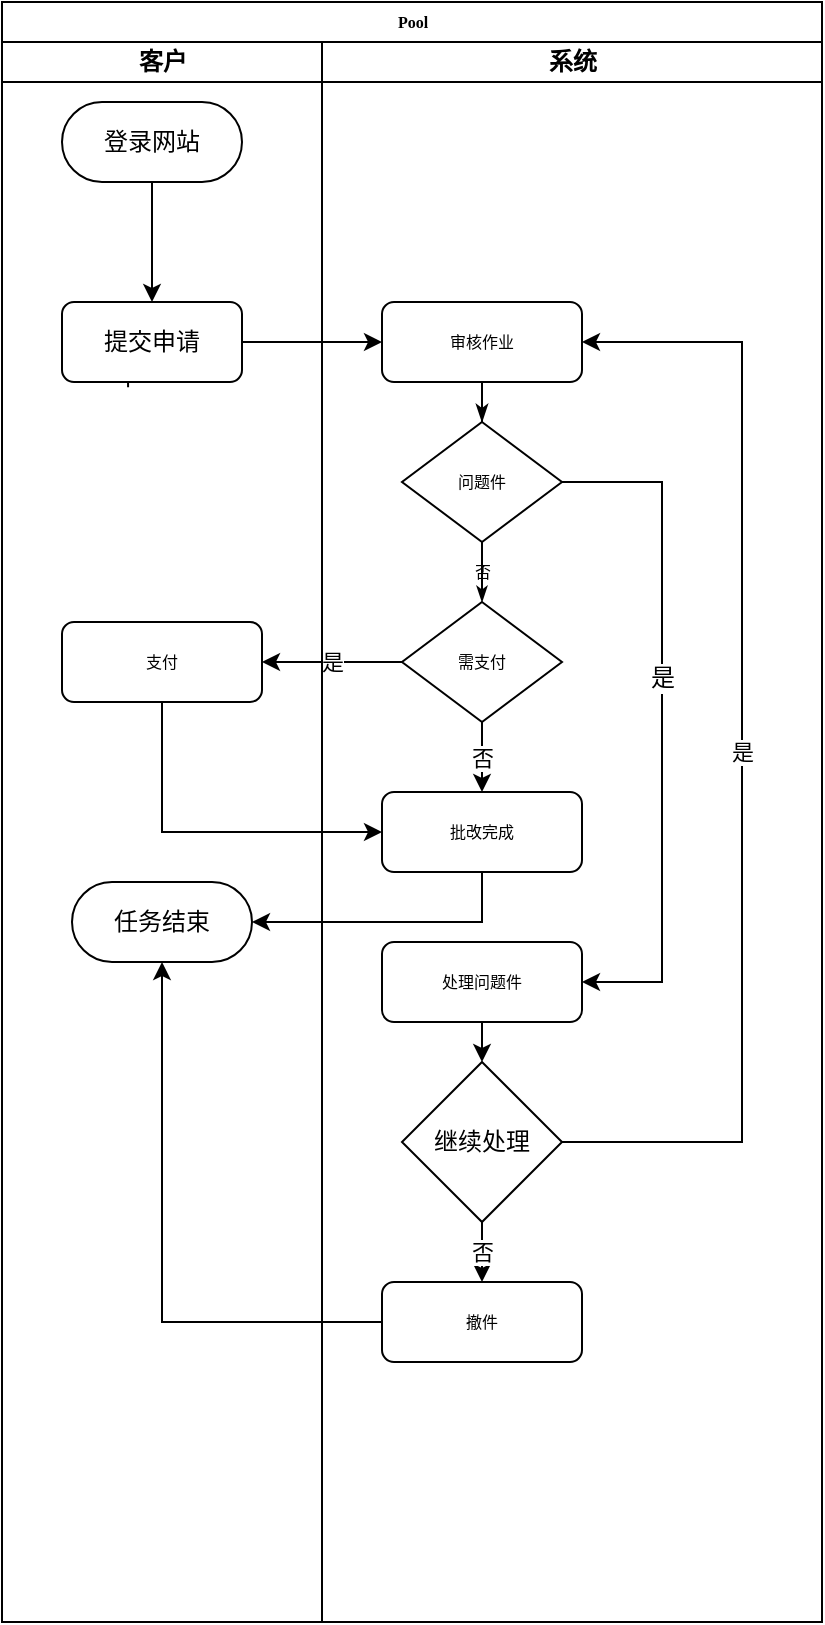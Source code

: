 <mxfile version="12.3.5" type="github" pages="1"><diagram name="Page-1" id="74e2e168-ea6b-b213-b513-2b3c1d86103e"><mxGraphModel dx="946" dy="1348" grid="1" gridSize="10" guides="1" tooltips="1" connect="1" arrows="1" fold="1" page="1" pageScale="1" pageWidth="1100" pageHeight="850" background="#ffffff" math="0" shadow="0"><root><mxCell id="0"/><mxCell id="1" parent="0"/><mxCell id="77e6c97f196da883-1" value="Pool" style="swimlane;html=1;childLayout=stackLayout;startSize=20;rounded=0;shadow=0;labelBackgroundColor=none;strokeWidth=1;fontFamily=Verdana;fontSize=8;align=center;" parent="1" vertex="1"><mxGeometry x="30" y="-40" width="410" height="810" as="geometry"/></mxCell><mxCell id="77e6c97f196da883-39" style="edgeStyle=orthogonalEdgeStyle;rounded=1;html=1;labelBackgroundColor=none;startArrow=none;startFill=0;startSize=5;endArrow=classicThin;endFill=1;endSize=5;jettySize=auto;orthogonalLoop=1;strokeWidth=1;fontFamily=Verdana;fontSize=8" parent="77e6c97f196da883-1" target="77e6c97f196da883-23" edge="1"><mxGeometry relative="1" as="geometry"><mxPoint x="440" y="690" as="sourcePoint"/></mxGeometry></mxCell><mxCell id="77e6c97f196da883-40" style="edgeStyle=orthogonalEdgeStyle;rounded=1;html=1;labelBackgroundColor=none;startArrow=none;startFill=0;startSize=5;endArrow=classicThin;endFill=1;endSize=5;jettySize=auto;orthogonalLoop=1;strokeWidth=1;fontFamily=Verdana;fontSize=8" parent="77e6c97f196da883-1" target="77e6c97f196da883-24" edge="1"><mxGeometry relative="1" as="geometry"><mxPoint x="610" y="690" as="sourcePoint"/></mxGeometry></mxCell><mxCell id="107ba76e4e335f99-1" style="edgeStyle=orthogonalEdgeStyle;rounded=1;html=1;labelBackgroundColor=none;startArrow=none;startFill=0;startSize=5;endArrow=classicThin;endFill=1;endSize=5;jettySize=auto;orthogonalLoop=1;strokeWidth=1;fontFamily=Verdana;fontSize=8" parent="77e6c97f196da883-1" target="77e6c97f196da883-18" edge="1"><mxGeometry relative="1" as="geometry"><mxPoint x="450" y="450" as="sourcePoint"/></mxGeometry></mxCell><mxCell id="107ba76e4e335f99-3" style="edgeStyle=orthogonalEdgeStyle;rounded=1;html=1;labelBackgroundColor=none;startArrow=none;startFill=0;startSize=5;endArrow=classicThin;endFill=1;endSize=5;jettySize=auto;orthogonalLoop=1;strokeColor=#000000;strokeWidth=1;fontFamily=Verdana;fontSize=8;fontColor=#000000;" parent="77e6c97f196da883-1" source="77e6c97f196da883-22" edge="1"><mxGeometry relative="1" as="geometry"><mxPoint x="450" y="610" as="targetPoint"/></mxGeometry></mxCell><mxCell id="FA39KNH25mhsjMmbrUKY-12" value="" style="endArrow=classic;html=1;" edge="1" parent="77e6c97f196da883-1" source="FA39KNH25mhsjMmbrUKY-1" target="77e6c97f196da883-12"><mxGeometry width="50" height="50" relative="1" as="geometry"><mxPoint y="750" as="sourcePoint"/><mxPoint x="50" y="700" as="targetPoint"/></mxGeometry></mxCell><mxCell id="FA39KNH25mhsjMmbrUKY-27" value="" style="endArrow=classic;html=1;entryX=0;entryY=0.5;entryDx=0;entryDy=0;exitX=0.5;exitY=1;exitDx=0;exitDy=0;rounded=0;" edge="1" parent="77e6c97f196da883-1" source="FA39KNH25mhsjMmbrUKY-22" target="FA39KNH25mhsjMmbrUKY-25"><mxGeometry width="50" height="50" relative="1" as="geometry"><mxPoint x="70" y="360" as="sourcePoint"/><mxPoint x="120" y="310" as="targetPoint"/><Array as="points"><mxPoint x="80" y="415"/></Array></mxGeometry></mxCell><mxCell id="FA39KNH25mhsjMmbrUKY-31" value="" style="endArrow=classic;html=1;rounded=0;" edge="1" parent="77e6c97f196da883-1" source="FA39KNH25mhsjMmbrUKY-25" target="FA39KNH25mhsjMmbrUKY-30"><mxGeometry width="50" height="50" relative="1" as="geometry"><mxPoint x="180" y="490" as="sourcePoint"/><mxPoint x="230" y="440" as="targetPoint"/><Array as="points"><mxPoint x="240" y="460"/></Array></mxGeometry></mxCell><mxCell id="FA39KNH25mhsjMmbrUKY-43" value="" style="endArrow=classic;html=1;rounded=0;" edge="1" parent="77e6c97f196da883-1" source="FA39KNH25mhsjMmbrUKY-41" target="FA39KNH25mhsjMmbrUKY-30"><mxGeometry width="50" height="50" relative="1" as="geometry"><mxPoint x="70" y="610" as="sourcePoint"/><mxPoint x="120" y="560" as="targetPoint"/><Array as="points"><mxPoint x="80" y="660"/></Array></mxGeometry></mxCell><mxCell id="FA39KNH25mhsjMmbrUKY-45" value="是" style="endArrow=classic;html=1;" edge="1" parent="77e6c97f196da883-1" source="FA39KNH25mhsjMmbrUKY-23" target="FA39KNH25mhsjMmbrUKY-22"><mxGeometry width="50" height="50" relative="1" as="geometry"><mxPoint x="130" y="280" as="sourcePoint"/><mxPoint x="180" y="230" as="targetPoint"/></mxGeometry></mxCell><mxCell id="77e6c97f196da883-2" value="客户" style="swimlane;html=1;startSize=20;" parent="77e6c97f196da883-1" vertex="1"><mxGeometry y="20" width="160" height="790" as="geometry"/></mxCell><mxCell id="FA39KNH25mhsjMmbrUKY-15" value="登录网站" style="rounded=1;whiteSpace=wrap;html=1;arcSize=50;fillOpacity=100;flipV=1;" vertex="1" parent="77e6c97f196da883-2"><mxGeometry x="30" y="30" width="90" height="40" as="geometry"/></mxCell><mxCell id="FA39KNH25mhsjMmbrUKY-5" value="" style="endArrow=classic;html=1;exitX=0.367;exitY=1.067;exitDx=0;exitDy=0;exitPerimeter=0;" edge="1" parent="77e6c97f196da883-2" source="FA39KNH25mhsjMmbrUKY-1"><mxGeometry width="50" height="50" relative="1" as="geometry"><mxPoint y="770" as="sourcePoint"/><mxPoint x="63" y="140" as="targetPoint"/><Array as="points"/></mxGeometry></mxCell><mxCell id="FA39KNH25mhsjMmbrUKY-1" value="提交申请" style="rounded=1;whiteSpace=wrap;html=1;" vertex="1" parent="77e6c97f196da883-2"><mxGeometry x="30" y="130" width="90" height="40" as="geometry"/></mxCell><mxCell id="FA39KNH25mhsjMmbrUKY-17" value="" style="endArrow=classic;html=1;" edge="1" parent="77e6c97f196da883-2" source="FA39KNH25mhsjMmbrUKY-15" target="FA39KNH25mhsjMmbrUKY-1"><mxGeometry width="50" height="50" relative="1" as="geometry"><mxPoint x="70" y="180" as="sourcePoint"/><mxPoint x="120" y="130" as="targetPoint"/></mxGeometry></mxCell><mxCell id="FA39KNH25mhsjMmbrUKY-22" value="支付" style="rounded=1;whiteSpace=wrap;html=1;shadow=0;labelBackgroundColor=none;strokeWidth=1;fontFamily=Verdana;fontSize=8;align=center;" vertex="1" parent="77e6c97f196da883-2"><mxGeometry x="30" y="290" width="100" height="40" as="geometry"/></mxCell><mxCell id="FA39KNH25mhsjMmbrUKY-30" value="任务结束&lt;br&gt;" style="rounded=1;whiteSpace=wrap;html=1;arcSize=50;fillOpacity=100;flipV=1;" vertex="1" parent="77e6c97f196da883-2"><mxGeometry x="35" y="420" width="90" height="40" as="geometry"/></mxCell><mxCell id="77e6c97f196da883-4" value="系统" style="swimlane;html=1;startSize=20;" parent="77e6c97f196da883-1" vertex="1"><mxGeometry x="160" y="20" width="250" height="790" as="geometry"/></mxCell><mxCell id="77e6c97f196da883-12" value="审核作业" style="rounded=1;whiteSpace=wrap;html=1;shadow=0;labelBackgroundColor=none;strokeWidth=1;fontFamily=Verdana;fontSize=8;align=center;" parent="77e6c97f196da883-4" vertex="1"><mxGeometry x="30" y="130" width="100" height="40" as="geometry"/></mxCell><mxCell id="77e6c97f196da883-13" value="问题件" style="rhombus;whiteSpace=wrap;html=1;rounded=0;shadow=0;labelBackgroundColor=none;strokeWidth=1;fontFamily=Verdana;fontSize=8;align=center;" parent="77e6c97f196da883-4" vertex="1"><mxGeometry x="40" y="190" width="80" height="60" as="geometry"/></mxCell><mxCell id="77e6c97f196da883-29" style="edgeStyle=orthogonalEdgeStyle;html=1;labelBackgroundColor=none;startArrow=none;startFill=0;endArrow=classicThin;endFill=1;jettySize=auto;orthogonalLoop=1;strokeWidth=1;fontFamily=Verdana;fontSize=8;rounded=0;" parent="77e6c97f196da883-4" source="77e6c97f196da883-12" target="77e6c97f196da883-13" edge="1"><mxGeometry relative="1" as="geometry"/></mxCell><mxCell id="77e6c97f196da883-30" value="否" style="edgeStyle=orthogonalEdgeStyle;rounded=1;html=1;labelBackgroundColor=none;startArrow=none;startFill=0;startSize=5;endArrow=classicThin;endFill=1;endSize=5;jettySize=auto;orthogonalLoop=1;strokeWidth=1;fontFamily=Verdana;fontSize=8" parent="77e6c97f196da883-4" source="77e6c97f196da883-13" target="FA39KNH25mhsjMmbrUKY-23" edge="1"><mxGeometry relative="1" as="geometry"/></mxCell><mxCell id="FA39KNH25mhsjMmbrUKY-19" value="处理问题件&lt;br&gt;" style="rounded=1;whiteSpace=wrap;html=1;shadow=0;labelBackgroundColor=none;strokeWidth=1;fontFamily=Verdana;fontSize=8;align=center;" vertex="1" parent="77e6c97f196da883-4"><mxGeometry x="30" y="450" width="100" height="40" as="geometry"/></mxCell><mxCell id="FA39KNH25mhsjMmbrUKY-20" value="" style="endArrow=classic;html=1;rounded=0;" edge="1" parent="77e6c97f196da883-4" source="77e6c97f196da883-13" target="FA39KNH25mhsjMmbrUKY-19"><mxGeometry width="50" height="50" relative="1" as="geometry"><mxPoint x="130" y="250" as="sourcePoint"/><mxPoint x="280" y="200" as="targetPoint"/><Array as="points"><mxPoint x="170" y="220"/><mxPoint x="170" y="470"/></Array></mxGeometry></mxCell><mxCell id="FA39KNH25mhsjMmbrUKY-21" value="是&lt;br&gt;" style="text;html=1;align=center;verticalAlign=middle;resizable=0;points=[];;labelBackgroundColor=#ffffff;" vertex="1" connectable="0" parent="FA39KNH25mhsjMmbrUKY-20"><mxGeometry x="-0.133" relative="1" as="geometry"><mxPoint as="offset"/></mxGeometry></mxCell><mxCell id="FA39KNH25mhsjMmbrUKY-23" value="需支付&lt;br&gt;" style="rhombus;whiteSpace=wrap;html=1;rounded=0;shadow=0;labelBackgroundColor=none;strokeWidth=1;fontFamily=Verdana;fontSize=8;align=center;" vertex="1" parent="77e6c97f196da883-4"><mxGeometry x="40" y="280" width="80" height="60" as="geometry"/></mxCell><mxCell id="FA39KNH25mhsjMmbrUKY-25" value="批改完成" style="rounded=1;whiteSpace=wrap;html=1;shadow=0;labelBackgroundColor=none;strokeWidth=1;fontFamily=Verdana;fontSize=8;align=center;" vertex="1" parent="77e6c97f196da883-4"><mxGeometry x="30" y="375" width="100" height="40" as="geometry"/></mxCell><mxCell id="FA39KNH25mhsjMmbrUKY-26" value="否&lt;br&gt;" style="endArrow=classic;html=1;" edge="1" parent="77e6c97f196da883-4" source="FA39KNH25mhsjMmbrUKY-23" target="FA39KNH25mhsjMmbrUKY-25"><mxGeometry width="50" height="50" relative="1" as="geometry"><mxPoint x="-160" y="730" as="sourcePoint"/><mxPoint x="-110" y="680" as="targetPoint"/></mxGeometry></mxCell><mxCell id="FA39KNH25mhsjMmbrUKY-32" value="继续处理" style="rhombus;whiteSpace=wrap;html=1;rounded=0;" vertex="1" parent="77e6c97f196da883-4"><mxGeometry x="40" y="510" width="80" height="80" as="geometry"/></mxCell><mxCell id="FA39KNH25mhsjMmbrUKY-39" value="" style="endArrow=classic;html=1;" edge="1" parent="77e6c97f196da883-4" source="FA39KNH25mhsjMmbrUKY-19" target="FA39KNH25mhsjMmbrUKY-32"><mxGeometry width="50" height="50" relative="1" as="geometry"><mxPoint x="-160" y="770" as="sourcePoint"/><mxPoint x="-110" y="720" as="targetPoint"/></mxGeometry></mxCell><mxCell id="FA39KNH25mhsjMmbrUKY-40" value="是&lt;br&gt;" style="endArrow=classic;html=1;entryX=1;entryY=0.5;entryDx=0;entryDy=0;rounded=0;" edge="1" parent="77e6c97f196da883-4" source="FA39KNH25mhsjMmbrUKY-32" target="77e6c97f196da883-12"><mxGeometry width="50" height="50" relative="1" as="geometry"><mxPoint x="-160" y="790" as="sourcePoint"/><mxPoint x="-110" y="740" as="targetPoint"/><Array as="points"><mxPoint x="210" y="550"/><mxPoint x="210" y="150"/></Array></mxGeometry></mxCell><mxCell id="FA39KNH25mhsjMmbrUKY-41" value="撤件" style="rounded=1;whiteSpace=wrap;html=1;shadow=0;labelBackgroundColor=none;strokeWidth=1;fontFamily=Verdana;fontSize=8;align=center;" vertex="1" parent="77e6c97f196da883-4"><mxGeometry x="30" y="620" width="100" height="40" as="geometry"/></mxCell><mxCell id="FA39KNH25mhsjMmbrUKY-42" value="否&lt;br&gt;" style="endArrow=classic;html=1;" edge="1" parent="77e6c97f196da883-4" source="FA39KNH25mhsjMmbrUKY-32" target="FA39KNH25mhsjMmbrUKY-41"><mxGeometry width="50" height="50" relative="1" as="geometry"><mxPoint x="-160" y="770" as="sourcePoint"/><mxPoint x="-110" y="720" as="targetPoint"/><mxPoint as="offset"/></mxGeometry></mxCell></root></mxGraphModel></diagram></mxfile>